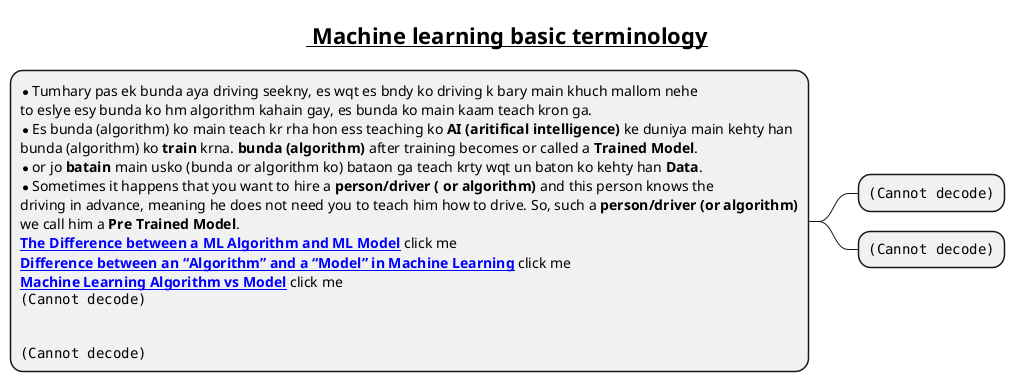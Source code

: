 @startmindmap
title = __ Machine learning basic terminology__


*:*Tumhary pas ek bunda aya driving seekny, es wqt es bndy ko driving k bary main khuch mallom nehe
to eslye esy bunda ko hm algorithm kahain gay, es bunda ko main kaam teach kron ga.
* Es bunda (algorithm) ko main teach kr rha hon ess teaching ko **AI (aritifical intelligence)** ke duniya main kehty han
bunda (algorithm) ko **train** krna. **bunda (algorithm)** after training becomes or called a **Trained Model**.
* or jo **batain** main usko (bunda or algorithm ko) bataon ga teach krty wqt un baton ko kehty han **Data**.
* Sometimes it happens that you want to hire a **person/driver ( or algorithm)** and this person knows the
driving in advance, meaning he does not need you to teach him how to drive. So, such a **person/driver (or algorithm)**
we call him a **Pre Trained Model**.
**[[https://medium.datadriveninvestor.com/difference-between-an-machine-learning-algorithm-and-model-14879f4aec7b The Difference between a ML Algorithm and ML Model]]** click me
**[[https://medium.com/@kaykwaalk/difference-between-an-algorithm-and-a-model-in-machine-learning-5d6b7297cce9 Difference between an “Algorithm” and a “Model” in Machine Learning]]** click me
**[[https://sowjanyasadashiva.medium.com/machine-learning-algorithm-vs-model-2db36e42d127 Machine Learning Algorithm vs Model]]** click me
<img:images/img.png>


<img:images/img_19.png>;
** <img:images/img_20.png>
** <img:images/img_21.png>


@endmindmap
